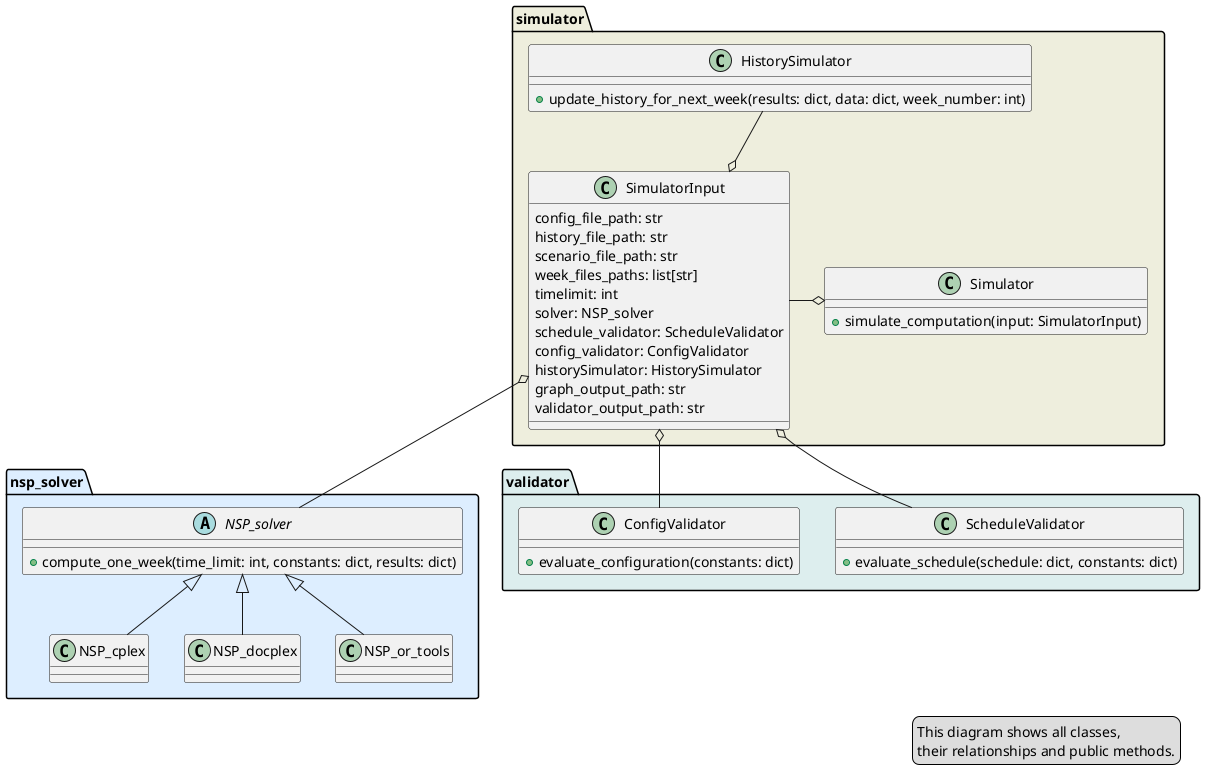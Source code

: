 @startuml

skinparam maxWidth 400


package "nsp_solver" <<Folder>> #DDEEFF {
    abstract class NSP_solver {
        +compute_one_week(time_limit: int, constants: dict, results: dict)
    }

    NSP_solver <|-- NSP_cplex
    NSP_solver <|-- NSP_docplex
    NSP_solver <|-- NSP_or_tools
}


package "validator" <<Folder>> #DDEEEE {
    class ScheduleValidator {
        +evaluate_schedule(schedule: dict, constants: dict)
    }

    class ConfigValidator {
        +evaluate_configuration(constants: dict)
    }
}

package "simulator" <<Folder>> #EEEEDD {
    class Simulator {
        +simulate_computation(input: SimulatorInput)
    }

    class SimulatorInput{
        config_file_path: str
        history_file_path: str
        scenario_file_path: str
        week_files_paths: list[str]
        timelimit: int
        solver: NSP_solver
        schedule_validator: ScheduleValidator
        config_validator: ConfigValidator
        historySimulator: HistorySimulator
        graph_output_path: str
        validator_output_path: str
    }

    class HistorySimulator{
        +update_history_for_next_week(results: dict, data: dict, week_number: int)
    }
}

SimulatorInput o-down- NSP_solver
SimulatorInput o-down- ScheduleValidator
SimulatorInput o-down- ConfigValidator
SimulatorInput o-up- HistorySimulator
SimulatorInput -right-o Simulator


legend bottom right
This diagram shows all classes, 
their relationships and public methods.
endlegend

@enduml